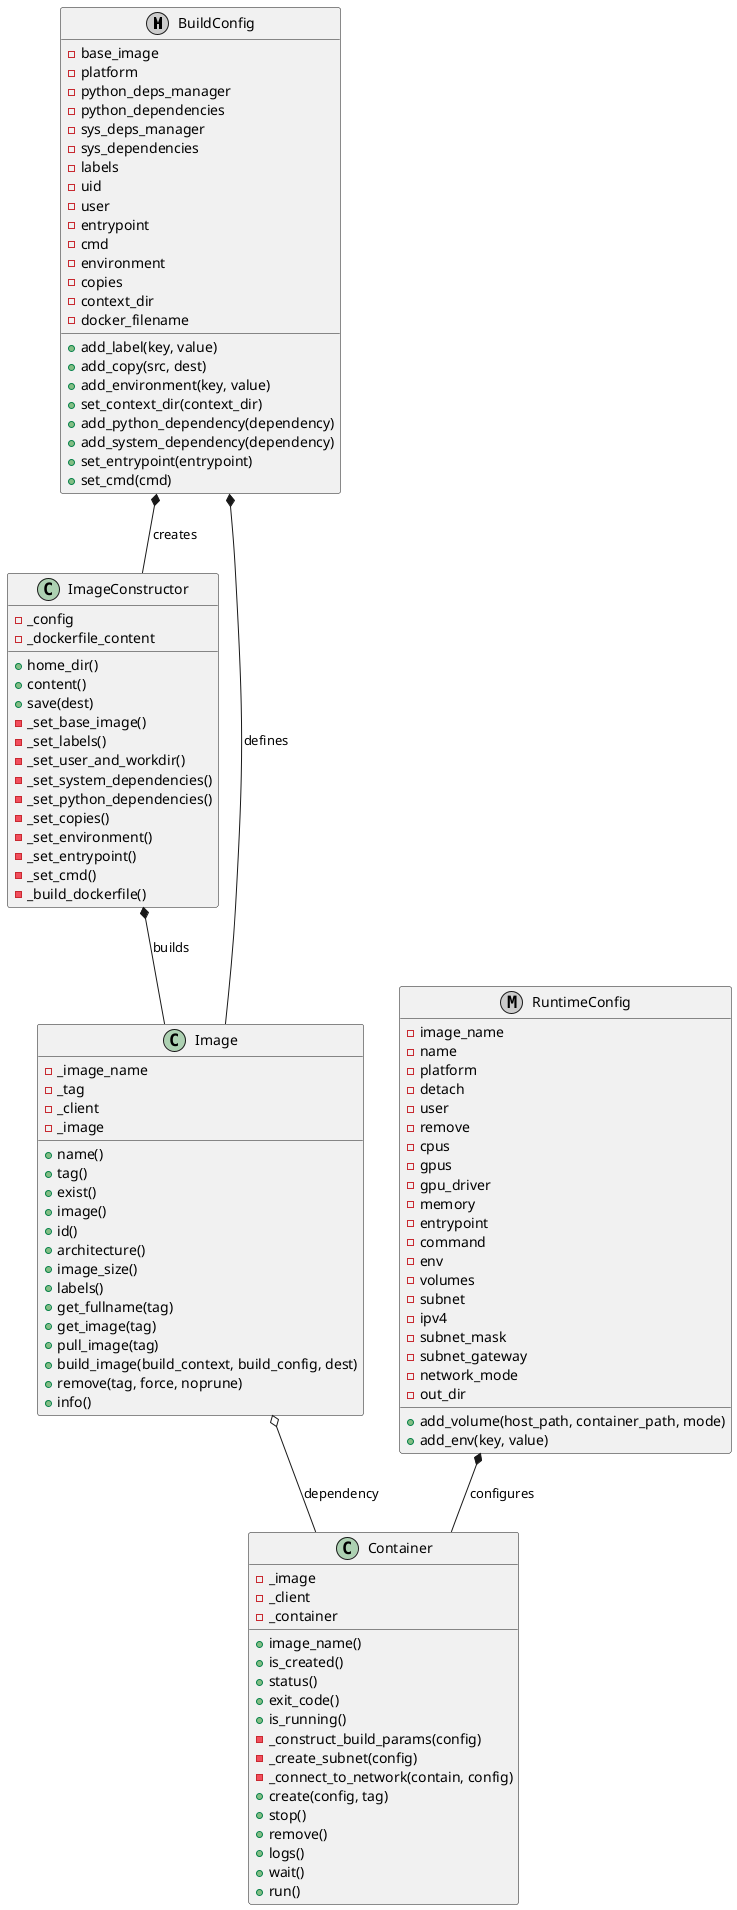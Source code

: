 @startuml
metaclass BuildConfig {
    - base_image
    - platform
    - python_deps_manager
    - python_dependencies
    - sys_deps_manager
    - sys_dependencies
    - labels
    - uid
    - user
    - entrypoint
    - cmd
    - environment
    - copies
    - context_dir
    - docker_filename
    + add_label(key, value)
    + add_copy(src, dest)
    + add_environment(key, value)
    + set_context_dir(context_dir)
    + add_python_dependency(dependency)
    + add_system_dependency(dependency)
    + set_entrypoint(entrypoint)
    + set_cmd(cmd)
}

metaclass RuntimeConfig {
    - image_name
    - name
    - platform
    - detach
    - user
    - remove
    - cpus
    - gpus
    - gpu_driver
    - memory
    - entrypoint
    - command
    - env
    - volumes
    - subnet
    - ipv4
    - subnet_mask
    - subnet_gateway
    - network_mode
    - out_dir
    + add_volume(host_path, container_path, mode)
    + add_env(key, value)
}

class ImageConstructor {
    - _config
    - _dockerfile_content
    + home_dir()
    + content()
    + save(dest)
    - _set_base_image()
    - _set_labels()
    - _set_user_and_workdir()
    - _set_system_dependencies()
    - _set_python_dependencies()
    - _set_copies()
    - _set_environment()
    - _set_entrypoint()
    - _set_cmd()
    - _build_dockerfile()
}

class Image {
    - _image_name
    - _tag
    - _client
    - _image
    + name()
    + tag()
    + exist()
    + image()
    + id()
    + architecture()
    + image_size()
    + labels()
    + get_fullname(tag)
    + get_image(tag)
    + pull_image(tag)
    + build_image(build_context, build_config, dest)
    + remove(tag, force, noprune)
    + info()
}

class Container {
    - _image
    - _client
    - _container
    + image_name()
    + is_created()
    + status()
    + exit_code()
    + is_running()
    - _construct_build_params(config)
    - _create_subnet(config)
    - _connect_to_network(contain, config)
    + create(config, tag)
    + stop()
    + remove()
    + logs()
    + wait()
    + run()
}

BuildConfig *-- ImageConstructor   : creates
BuildConfig *-- Image              : defines
RuntimeConfig *-- Container        : configures
ImageConstructor *-- Image         : builds
Image o-- Container                : dependency

@enduml

